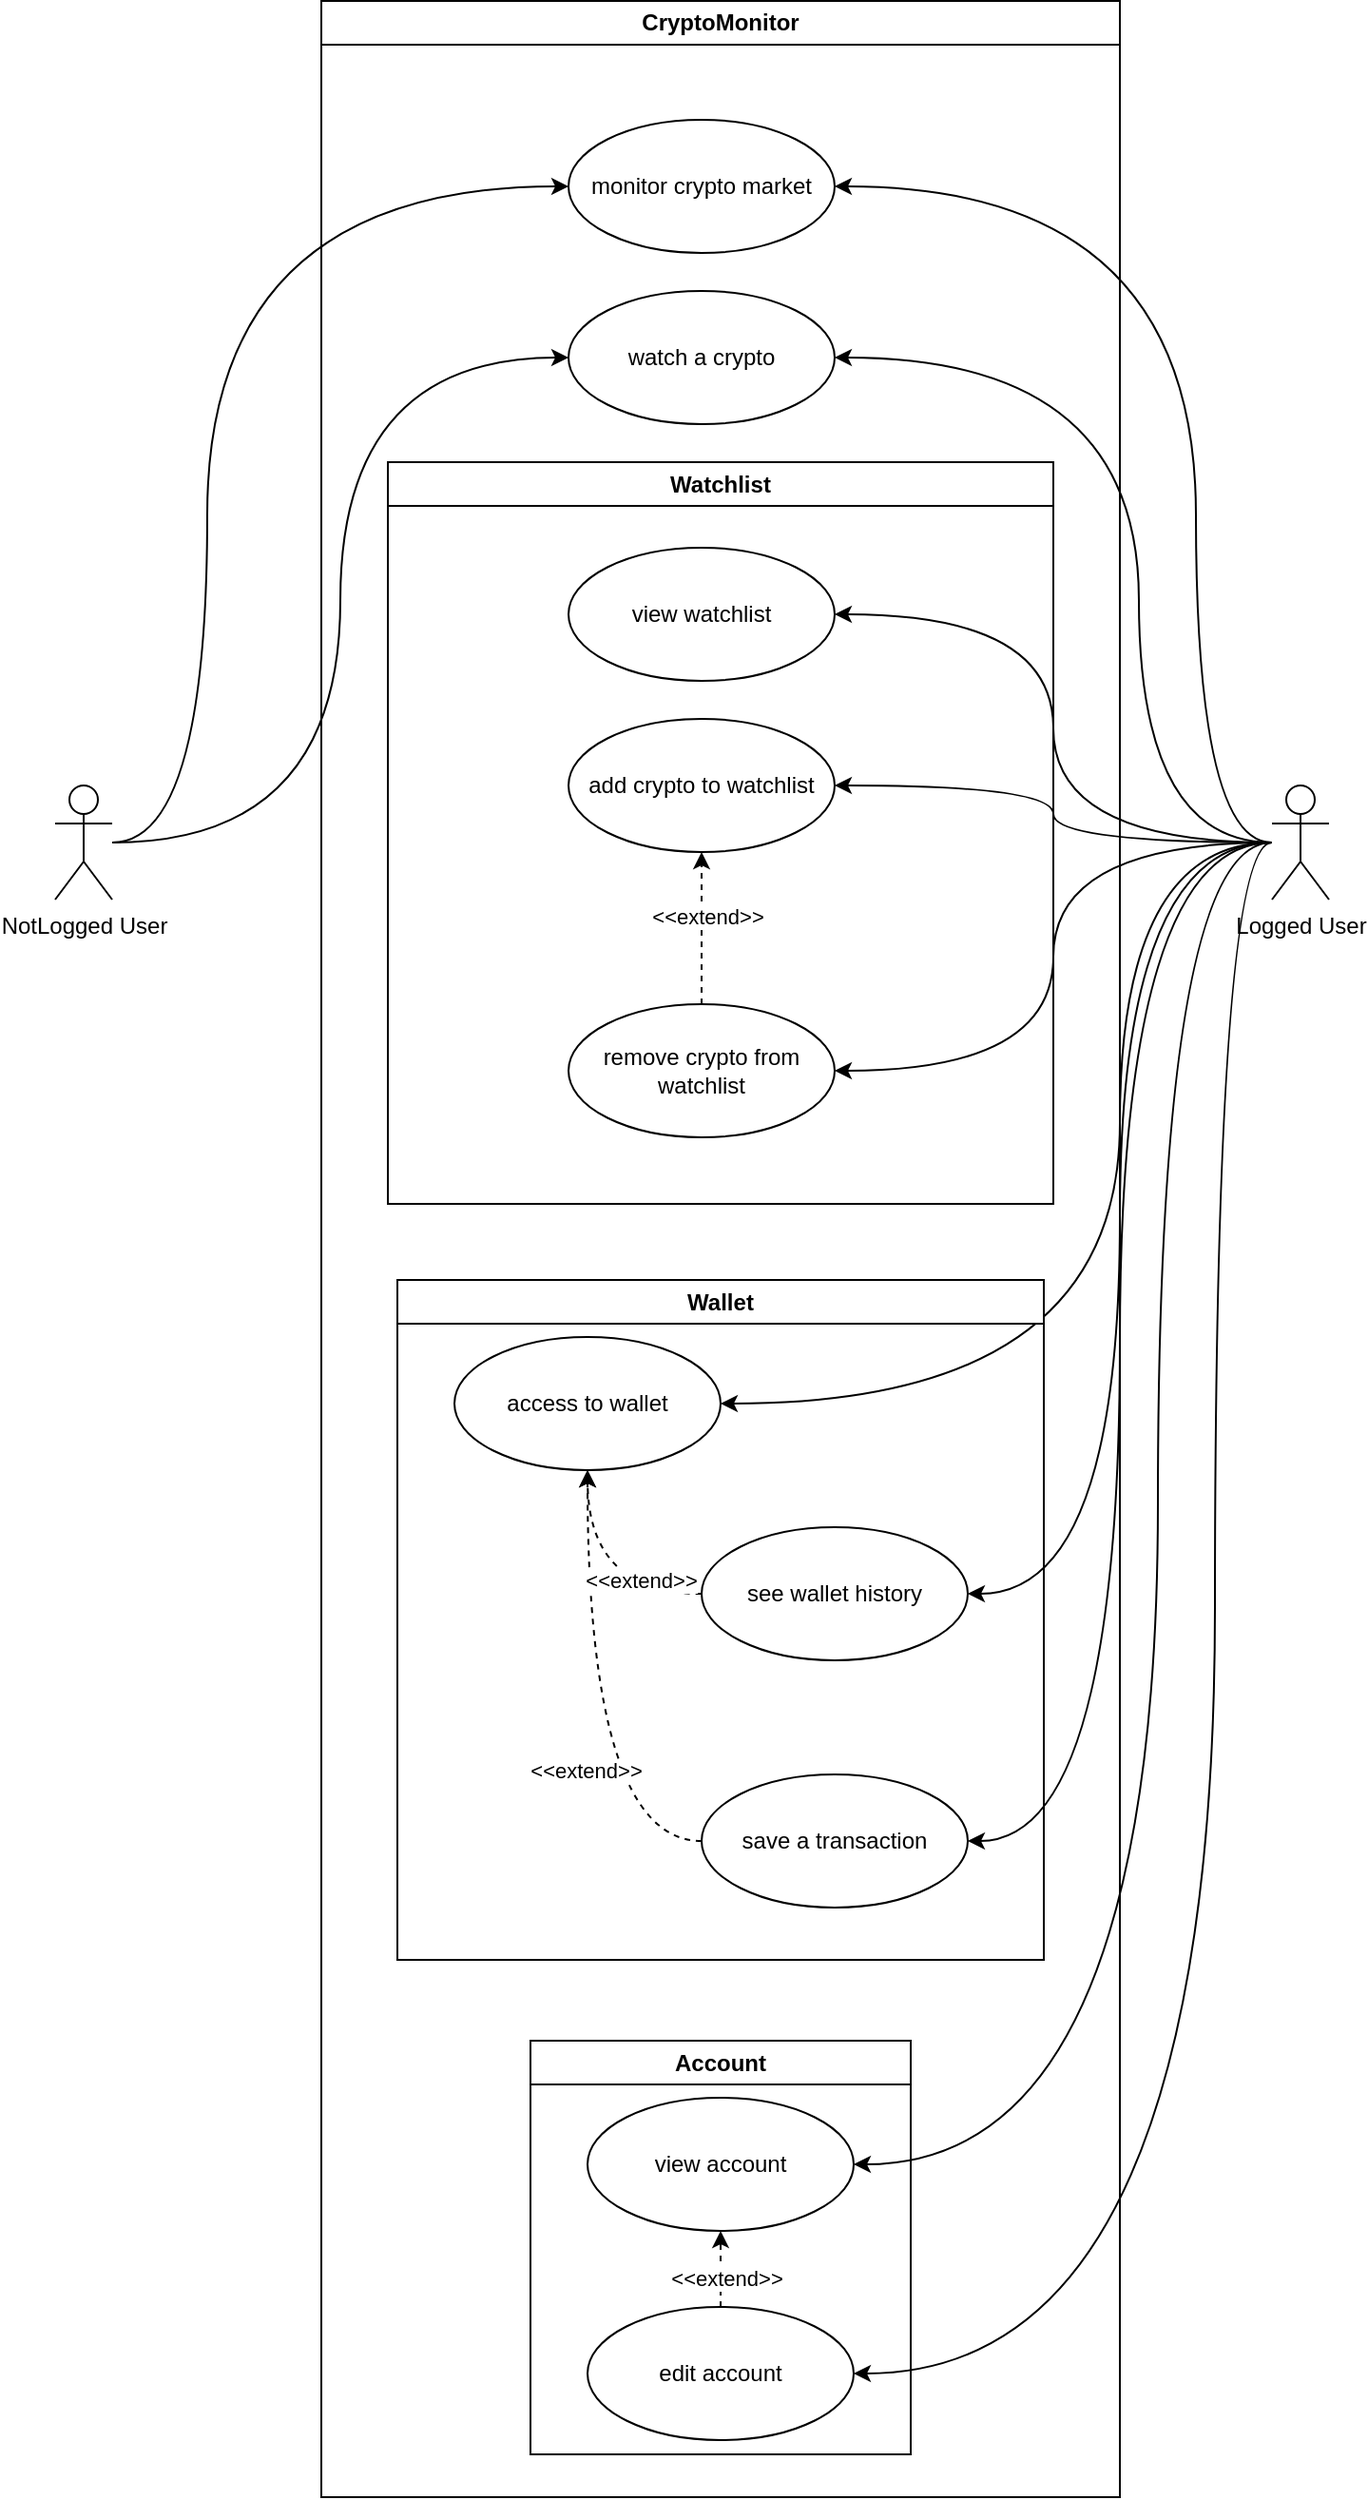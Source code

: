 <mxfile version="26.0.5">
  <diagram name="Page-1" id="brcRHLZSZZ3QdZIFKqLz">
    <mxGraphModel dx="667" dy="348" grid="1" gridSize="10" guides="1" tooltips="1" connect="1" arrows="1" fold="1" page="1" pageScale="1" pageWidth="850" pageHeight="1100" math="0" shadow="0">
      <root>
        <mxCell id="0" />
        <mxCell id="1" parent="0" />
        <mxCell id="yjPDtsbYRcowjqi206cl-1" style="edgeStyle=orthogonalEdgeStyle;rounded=0;orthogonalLoop=1;jettySize=auto;html=1;entryX=0;entryY=0.5;entryDx=0;entryDy=0;curved=1;" parent="1" source="yjPDtsbYRcowjqi206cl-3" target="yjPDtsbYRcowjqi206cl-6" edge="1">
          <mxGeometry relative="1" as="geometry">
            <Array as="points">
              <mxPoint x="200" y="520" />
              <mxPoint x="200" y="175" />
            </Array>
          </mxGeometry>
        </mxCell>
        <mxCell id="yjPDtsbYRcowjqi206cl-14" style="edgeStyle=orthogonalEdgeStyle;rounded=0;orthogonalLoop=1;jettySize=auto;html=1;entryX=0;entryY=0.5;entryDx=0;entryDy=0;curved=1;" parent="1" source="yjPDtsbYRcowjqi206cl-3" target="yjPDtsbYRcowjqi206cl-12" edge="1">
          <mxGeometry relative="1" as="geometry" />
        </mxCell>
        <mxCell id="yjPDtsbYRcowjqi206cl-3" value="NotLogged User" style="shape=umlActor;html=1;verticalLabelPosition=bottom;verticalAlign=top;align=center;" parent="1" vertex="1">
          <mxGeometry x="120" y="490" width="30" height="60" as="geometry" />
        </mxCell>
        <mxCell id="qMvJIxNHmPr7OcgjMdFQ-27" style="edgeStyle=orthogonalEdgeStyle;rounded=0;orthogonalLoop=1;jettySize=auto;html=1;entryX=1;entryY=0.5;entryDx=0;entryDy=0;curved=1;" parent="1" source="yjPDtsbYRcowjqi206cl-10" target="qMvJIxNHmPr7OcgjMdFQ-1" edge="1">
          <mxGeometry relative="1" as="geometry">
            <Array as="points">
              <mxPoint x="730" y="520" />
              <mxPoint x="730" y="1325" />
            </Array>
          </mxGeometry>
        </mxCell>
        <mxCell id="qMvJIxNHmPr7OcgjMdFQ-28" style="edgeStyle=orthogonalEdgeStyle;rounded=0;orthogonalLoop=1;jettySize=auto;html=1;entryX=1;entryY=0.5;entryDx=0;entryDy=0;curved=1;" parent="1" source="yjPDtsbYRcowjqi206cl-10" target="KNTCAuKEoSOJy40B1Vdb-8" edge="1">
          <mxGeometry relative="1" as="geometry">
            <Array as="points">
              <mxPoint x="700" y="520" />
              <mxPoint x="700" y="1215" />
            </Array>
          </mxGeometry>
        </mxCell>
        <mxCell id="qMvJIxNHmPr7OcgjMdFQ-29" style="edgeStyle=orthogonalEdgeStyle;rounded=0;orthogonalLoop=1;jettySize=auto;html=1;entryX=1;entryY=0.5;entryDx=0;entryDy=0;curved=1;" parent="1" source="yjPDtsbYRcowjqi206cl-10" target="yjPDtsbYRcowjqi206cl-16" edge="1">
          <mxGeometry relative="1" as="geometry" />
        </mxCell>
        <mxCell id="qMvJIxNHmPr7OcgjMdFQ-30" style="edgeStyle=orthogonalEdgeStyle;rounded=0;orthogonalLoop=1;jettySize=auto;html=1;entryX=1;entryY=0.5;entryDx=0;entryDy=0;curved=1;" parent="1" source="yjPDtsbYRcowjqi206cl-10" target="qMvJIxNHmPr7OcgjMdFQ-6" edge="1">
          <mxGeometry relative="1" as="geometry" />
        </mxCell>
        <mxCell id="qMvJIxNHmPr7OcgjMdFQ-31" style="edgeStyle=orthogonalEdgeStyle;rounded=0;orthogonalLoop=1;jettySize=auto;html=1;entryX=1;entryY=0.5;entryDx=0;entryDy=0;curved=1;" parent="1" source="yjPDtsbYRcowjqi206cl-10" target="yjPDtsbYRcowjqi206cl-15" edge="1">
          <mxGeometry relative="1" as="geometry">
            <Array as="points">
              <mxPoint x="680" y="520" />
              <mxPoint x="680" y="815" />
            </Array>
          </mxGeometry>
        </mxCell>
        <mxCell id="qMvJIxNHmPr7OcgjMdFQ-33" style="edgeStyle=orthogonalEdgeStyle;rounded=0;orthogonalLoop=1;jettySize=auto;html=1;entryX=1;entryY=0.5;entryDx=0;entryDy=0;curved=1;" parent="1" source="yjPDtsbYRcowjqi206cl-10" target="KNTCAuKEoSOJy40B1Vdb-11" edge="1">
          <mxGeometry relative="1" as="geometry" />
        </mxCell>
        <mxCell id="qMvJIxNHmPr7OcgjMdFQ-35" style="edgeStyle=orthogonalEdgeStyle;rounded=0;orthogonalLoop=1;jettySize=auto;html=1;entryX=1;entryY=0.5;entryDx=0;entryDy=0;curved=1;" parent="1" source="yjPDtsbYRcowjqi206cl-10" target="yjPDtsbYRcowjqi206cl-12" edge="1">
          <mxGeometry relative="1" as="geometry">
            <Array as="points">
              <mxPoint x="690" y="520" />
              <mxPoint x="690" y="265" />
            </Array>
          </mxGeometry>
        </mxCell>
        <mxCell id="qMvJIxNHmPr7OcgjMdFQ-36" style="edgeStyle=orthogonalEdgeStyle;rounded=0;orthogonalLoop=1;jettySize=auto;html=1;entryX=1;entryY=0.5;entryDx=0;entryDy=0;curved=1;" parent="1" source="yjPDtsbYRcowjqi206cl-10" target="yjPDtsbYRcowjqi206cl-6" edge="1">
          <mxGeometry relative="1" as="geometry">
            <Array as="points">
              <mxPoint x="720" y="520" />
              <mxPoint x="720" y="175" />
            </Array>
          </mxGeometry>
        </mxCell>
        <mxCell id="w85kOjX8DR1hivvBv0Vt-1" style="edgeStyle=orthogonalEdgeStyle;rounded=0;orthogonalLoop=1;jettySize=auto;html=1;entryX=1;entryY=0.5;entryDx=0;entryDy=0;curved=1;" edge="1" parent="1" source="yjPDtsbYRcowjqi206cl-10" target="KNTCAuKEoSOJy40B1Vdb-13">
          <mxGeometry relative="1" as="geometry" />
        </mxCell>
        <mxCell id="w85kOjX8DR1hivvBv0Vt-2" style="edgeStyle=orthogonalEdgeStyle;rounded=0;orthogonalLoop=1;jettySize=auto;html=1;entryX=1;entryY=0.5;entryDx=0;entryDy=0;curved=1;" edge="1" parent="1" source="yjPDtsbYRcowjqi206cl-10" target="qMvJIxNHmPr7OcgjMdFQ-10">
          <mxGeometry relative="1" as="geometry" />
        </mxCell>
        <mxCell id="yjPDtsbYRcowjqi206cl-10" value="Logged User" style="shape=umlActor;html=1;verticalLabelPosition=bottom;verticalAlign=top;align=center;" parent="1" vertex="1">
          <mxGeometry x="760" y="490" width="30" height="60" as="geometry" />
        </mxCell>
        <mxCell id="KNTCAuKEoSOJy40B1Vdb-1" value="CryptoMonitor" style="swimlane;whiteSpace=wrap;html=1;" parent="1" vertex="1">
          <mxGeometry x="260" y="77.5" width="420" height="1312.5" as="geometry" />
        </mxCell>
        <mxCell id="yjPDtsbYRcowjqi206cl-6" value="monitor crypto market" style="ellipse;whiteSpace=wrap;html=1;" parent="KNTCAuKEoSOJy40B1Vdb-1" vertex="1">
          <mxGeometry x="130" y="62.5" width="140" height="70" as="geometry" />
        </mxCell>
        <mxCell id="yjPDtsbYRcowjqi206cl-12" value="watch a crypto" style="ellipse;whiteSpace=wrap;html=1;" parent="KNTCAuKEoSOJy40B1Vdb-1" vertex="1">
          <mxGeometry x="130" y="152.5" width="140" height="70" as="geometry" />
        </mxCell>
        <mxCell id="KNTCAuKEoSOJy40B1Vdb-3" value="Wallet" style="swimlane;whiteSpace=wrap;html=1;" parent="KNTCAuKEoSOJy40B1Vdb-1" vertex="1">
          <mxGeometry x="40" y="672.5" width="340" height="357.5" as="geometry">
            <mxRectangle x="50" y="252.5" width="70" height="30" as="alternateBounds" />
          </mxGeometry>
        </mxCell>
        <mxCell id="yjPDtsbYRcowjqi206cl-15" value="access to wallet" style="ellipse;whiteSpace=wrap;html=1;" parent="KNTCAuKEoSOJy40B1Vdb-3" vertex="1">
          <mxGeometry x="30" y="30" width="140" height="70" as="geometry" />
        </mxCell>
        <mxCell id="yjPDtsbYRcowjqi206cl-16" value="save a transaction" style="ellipse;whiteSpace=wrap;html=1;" parent="KNTCAuKEoSOJy40B1Vdb-3" vertex="1">
          <mxGeometry x="160" y="260" width="140" height="70" as="geometry" />
        </mxCell>
        <mxCell id="yjPDtsbYRcowjqi206cl-18" style="edgeStyle=orthogonalEdgeStyle;rounded=0;orthogonalLoop=1;jettySize=auto;html=1;entryX=0.5;entryY=1;entryDx=0;entryDy=0;strokeColor=default;dashed=1;curved=1;exitX=0;exitY=0.5;exitDx=0;exitDy=0;" parent="KNTCAuKEoSOJy40B1Vdb-3" source="yjPDtsbYRcowjqi206cl-16" target="yjPDtsbYRcowjqi206cl-15" edge="1">
          <mxGeometry relative="1" as="geometry" />
        </mxCell>
        <mxCell id="yjPDtsbYRcowjqi206cl-19" value="&amp;lt;&amp;lt;extend&amp;gt;&amp;gt;" style="edgeLabel;html=1;align=center;verticalAlign=middle;resizable=0;points=[];" parent="yjPDtsbYRcowjqi206cl-18" vertex="1" connectable="0">
          <mxGeometry x="-0.236" y="1" relative="1" as="geometry">
            <mxPoint as="offset" />
          </mxGeometry>
        </mxCell>
        <mxCell id="qMvJIxNHmPr7OcgjMdFQ-8" style="edgeStyle=orthogonalEdgeStyle;rounded=0;orthogonalLoop=1;jettySize=auto;html=1;exitX=0;exitY=0.5;exitDx=0;exitDy=0;dashed=1;curved=1;" parent="KNTCAuKEoSOJy40B1Vdb-3" source="qMvJIxNHmPr7OcgjMdFQ-6" edge="1">
          <mxGeometry relative="1" as="geometry">
            <mxPoint x="100" y="100" as="targetPoint" />
          </mxGeometry>
        </mxCell>
        <mxCell id="qMvJIxNHmPr7OcgjMdFQ-6" value="see wallet history" style="ellipse;whiteSpace=wrap;html=1;" parent="KNTCAuKEoSOJy40B1Vdb-3" vertex="1">
          <mxGeometry x="160" y="130" width="140" height="70" as="geometry" />
        </mxCell>
        <mxCell id="qMvJIxNHmPr7OcgjMdFQ-9" value="&amp;lt;&amp;lt;extend&amp;gt;&amp;gt;" style="edgeLabel;html=1;align=center;verticalAlign=middle;resizable=0;points=[];" parent="KNTCAuKEoSOJy40B1Vdb-3" vertex="1" connectable="0">
          <mxGeometry x="109" y="178.75" as="geometry">
            <mxPoint x="19" y="-21" as="offset" />
          </mxGeometry>
        </mxCell>
        <mxCell id="KNTCAuKEoSOJy40B1Vdb-7" value="Account" style="swimlane;whiteSpace=wrap;html=1;" parent="KNTCAuKEoSOJy40B1Vdb-1" vertex="1">
          <mxGeometry x="110" y="1072.5" width="200" height="217.5" as="geometry" />
        </mxCell>
        <mxCell id="KNTCAuKEoSOJy40B1Vdb-8" value="view account" style="ellipse;whiteSpace=wrap;html=1;" parent="KNTCAuKEoSOJy40B1Vdb-7" vertex="1">
          <mxGeometry x="30" y="30" width="140" height="70" as="geometry" />
        </mxCell>
        <mxCell id="qMvJIxNHmPr7OcgjMdFQ-3" style="edgeStyle=orthogonalEdgeStyle;rounded=0;orthogonalLoop=1;jettySize=auto;html=1;exitX=0.5;exitY=0;exitDx=0;exitDy=0;entryX=0.5;entryY=1;entryDx=0;entryDy=0;dashed=1;" parent="KNTCAuKEoSOJy40B1Vdb-7" source="qMvJIxNHmPr7OcgjMdFQ-1" target="KNTCAuKEoSOJy40B1Vdb-8" edge="1">
          <mxGeometry relative="1" as="geometry" />
        </mxCell>
        <mxCell id="qMvJIxNHmPr7OcgjMdFQ-4" value="&amp;lt;&amp;lt;extend&amp;gt;&amp;gt;" style="edgeLabel;html=1;align=center;verticalAlign=middle;resizable=0;points=[];" parent="qMvJIxNHmPr7OcgjMdFQ-3" vertex="1" connectable="0">
          <mxGeometry x="-0.25" y="-3" relative="1" as="geometry">
            <mxPoint as="offset" />
          </mxGeometry>
        </mxCell>
        <mxCell id="qMvJIxNHmPr7OcgjMdFQ-1" value="edit account" style="ellipse;whiteSpace=wrap;html=1;" parent="KNTCAuKEoSOJy40B1Vdb-7" vertex="1">
          <mxGeometry x="30" y="140" width="140" height="70" as="geometry" />
        </mxCell>
        <mxCell id="KNTCAuKEoSOJy40B1Vdb-10" value="Watchlist" style="swimlane;whiteSpace=wrap;html=1;" parent="KNTCAuKEoSOJy40B1Vdb-1" vertex="1">
          <mxGeometry x="35" y="242.5" width="350" height="390" as="geometry" />
        </mxCell>
        <mxCell id="KNTCAuKEoSOJy40B1Vdb-11" value="add crypto to watchlist" style="ellipse;whiteSpace=wrap;html=1;" parent="KNTCAuKEoSOJy40B1Vdb-10" vertex="1">
          <mxGeometry x="95" y="135" width="140" height="70" as="geometry" />
        </mxCell>
        <mxCell id="qMvJIxNHmPr7OcgjMdFQ-20" style="edgeStyle=orthogonalEdgeStyle;rounded=0;orthogonalLoop=1;jettySize=auto;html=1;entryX=0.5;entryY=1;entryDx=0;entryDy=0;dashed=1;" parent="KNTCAuKEoSOJy40B1Vdb-10" source="KNTCAuKEoSOJy40B1Vdb-13" target="KNTCAuKEoSOJy40B1Vdb-11" edge="1">
          <mxGeometry relative="1" as="geometry" />
        </mxCell>
        <mxCell id="qMvJIxNHmPr7OcgjMdFQ-21" value="&amp;lt;&amp;lt;extend&amp;gt;&amp;gt;" style="edgeLabel;html=1;align=center;verticalAlign=middle;resizable=0;points=[];" parent="qMvJIxNHmPr7OcgjMdFQ-20" vertex="1" connectable="0">
          <mxGeometry x="0.15" y="-3" relative="1" as="geometry">
            <mxPoint as="offset" />
          </mxGeometry>
        </mxCell>
        <mxCell id="KNTCAuKEoSOJy40B1Vdb-13" value="remove crypto from watchlist" style="ellipse;whiteSpace=wrap;html=1;" parent="KNTCAuKEoSOJy40B1Vdb-10" vertex="1">
          <mxGeometry x="95" y="285" width="140" height="70" as="geometry" />
        </mxCell>
        <mxCell id="qMvJIxNHmPr7OcgjMdFQ-10" value="view watchlist" style="ellipse;whiteSpace=wrap;html=1;" parent="KNTCAuKEoSOJy40B1Vdb-10" vertex="1">
          <mxGeometry x="95" y="45" width="140" height="70" as="geometry" />
        </mxCell>
      </root>
    </mxGraphModel>
  </diagram>
</mxfile>
